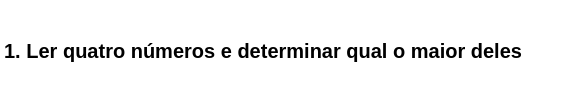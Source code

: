 <mxfile version="24.3.0" type="github">
  <diagram name="ex1" id="MACvEm5vD2n90a-4zH5U">
    <mxGraphModel dx="941" dy="506" grid="1" gridSize="10" guides="1" tooltips="1" connect="1" arrows="1" fold="1" page="1" pageScale="1" pageWidth="827" pageHeight="1169" math="0" shadow="0">
      <root>
        <mxCell id="0" />
        <mxCell id="1" parent="0" />
        <mxCell id="RMLSguqWzt0p5m9J9SVJ-1" value="&lt;h1 style=&quot;margin-top: 0px;&quot;&gt;&lt;font style=&quot;font-size: 10px;&quot;&gt;1. Ler quatro números e determinar qual o maior deles&lt;/font&gt;&lt;br&gt;&lt;/h1&gt;" style="text;html=1;whiteSpace=wrap;overflow=hidden;rounded=0;" vertex="1" parent="1">
          <mxGeometry width="280" height="40" as="geometry" />
        </mxCell>
      </root>
    </mxGraphModel>
  </diagram>
</mxfile>
